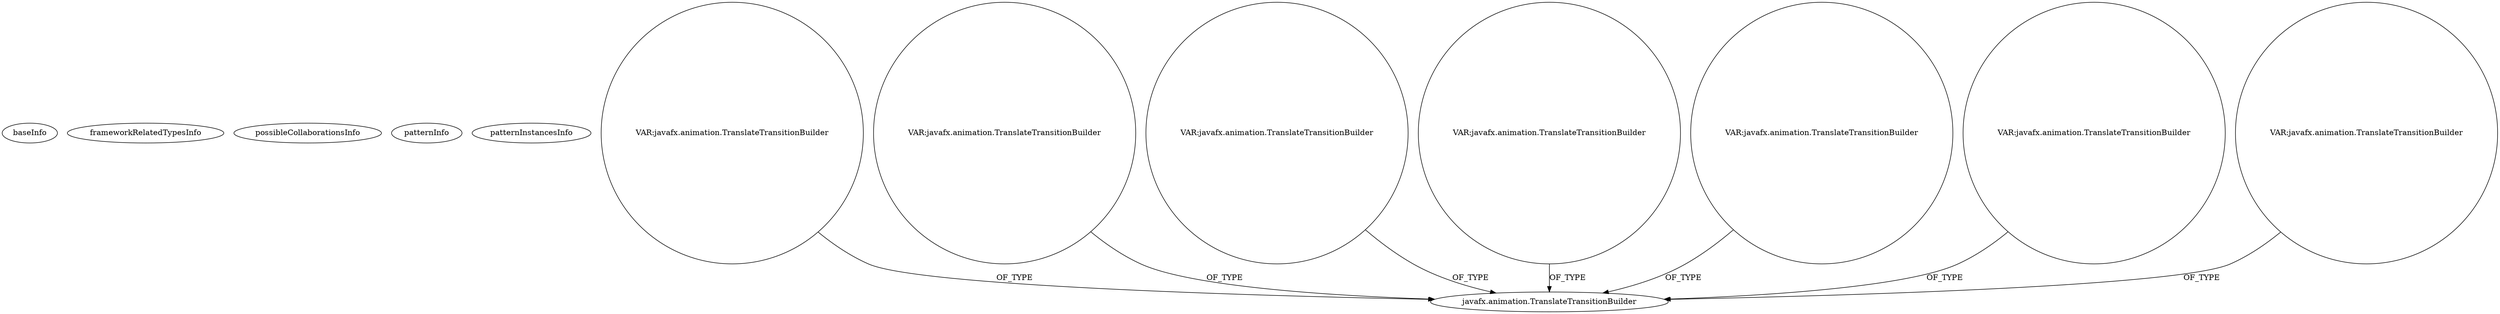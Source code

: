 digraph {
baseInfo[graphId=3777,category="pattern",isAnonymous=false,possibleRelation=false]
frameworkRelatedTypesInfo[]
possibleCollaborationsInfo[]
patternInfo[frequency=6.0,patternRootClient=null]
patternInstancesInfo[0="7thwheel-medaka-chan~/7thwheel-medaka-chan/medaka-chan-master/src/seventhwheel/pos/controller/MainController.java~MainController~25",1="7thwheel-medaka-chan~/7thwheel-medaka-chan/medaka-chan-master/src/seventhwheel/pos/controller/RegisterItemController.java~RegisterItemController~16",2="Maxxa-MT-common~/Maxxa-MT-common/MT-common-master/src/cz/commons/example/animation/SimpleAnimationExample.java~SimpleAnimationExample~908",3="Maxxa-MT-common~/Maxxa-MT-common/MT-common-master/src/cz/commons/example/graphics/branchNode/BranchElementExample.java~BranchElementExample~916",4="7thwheel-medaka-chan~/7thwheel-medaka-chan/medaka-chan-master/src/seventhwheel/pos/controller/SuppliersController.java~SuppliersController~23",5="MrLoNee-RadialFx~/MrLoNee-RadialFx/RadialFx-master/src/com/mrlonee/radialfx/globalmenu/RadialGlobalMenu.java~RadialGlobalMenu~966"]
96[label="javafx.animation.TranslateTransitionBuilder",vertexType="FRAMEWORK_CLASS_TYPE",isFrameworkType=false]
112[label="VAR:javafx.animation.TranslateTransitionBuilder",vertexType="VARIABLE_EXPRESION",isFrameworkType=false,shape=circle]
239[label="VAR:javafx.animation.TranslateTransitionBuilder",vertexType="VARIABLE_EXPRESION",isFrameworkType=false,shape=circle]
115[label="VAR:javafx.animation.TranslateTransitionBuilder",vertexType="VARIABLE_EXPRESION",isFrameworkType=false,shape=circle]
94[label="VAR:javafx.animation.TranslateTransitionBuilder",vertexType="VARIABLE_EXPRESION",isFrameworkType=false,shape=circle]
230[label="VAR:javafx.animation.TranslateTransitionBuilder",vertexType="VARIABLE_EXPRESION",isFrameworkType=false,shape=circle]
100[label="VAR:javafx.animation.TranslateTransitionBuilder",vertexType="VARIABLE_EXPRESION",isFrameworkType=false,shape=circle]
224[label="VAR:javafx.animation.TranslateTransitionBuilder",vertexType="VARIABLE_EXPRESION",isFrameworkType=false,shape=circle]
100->96[label="OF_TYPE"]
230->96[label="OF_TYPE"]
239->96[label="OF_TYPE"]
115->96[label="OF_TYPE"]
94->96[label="OF_TYPE"]
112->96[label="OF_TYPE"]
224->96[label="OF_TYPE"]
}
